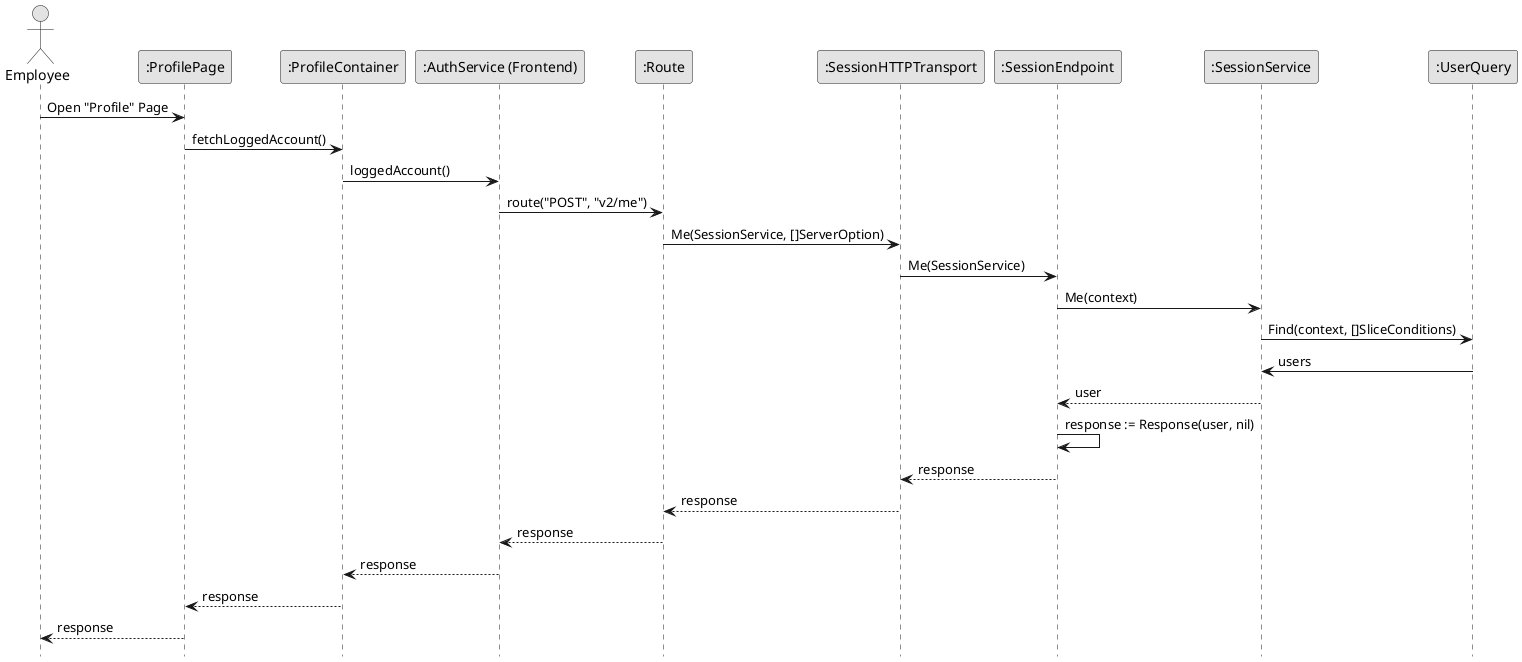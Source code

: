 @startuml GetProfile

skinparam Monochrome true
skinparam Shadowing false
hide footbox

actor Employee
participant ":ProfilePage" as ProfilePage
participant ":ProfileContainer" as ProfileContainer
participant ":AuthService (Frontend)" as FEAuthService
participant ":Route" as Route
participant ":SessionHTTPTransport" as SessionHTTPTransport
participant ":SessionEndpoint" as SessionEndpoint
participant ":SessionService" as SessionService
participant ":UserQuery" as UserQuery

Employee->ProfilePage: Open "Profile" Page
ProfilePage->ProfileContainer: fetchLoggedAccount()
ProfileContainer->FEAuthService: loggedAccount()
FEAuthService->Route: route("POST", "v2/me")
Route->SessionHTTPTransport: Me(SessionService, []ServerOption)
SessionHTTPTransport->SessionEndpoint: Me(SessionService)
SessionEndpoint->SessionService: Me(context)
SessionService->UserQuery: Find(context, []SliceConditions)
UserQuery->SessionService: users
SessionService-->SessionEndpoint: user
SessionEndpoint->SessionEndpoint: response := Response(user, nil)
SessionEndpoint-->SessionHTTPTransport: response
SessionHTTPTransport-->Route: response
Route-->FEAuthService: response
FEAuthService-->ProfileContainer: response
ProfileContainer-->ProfilePage: response
ProfilePage-->Employee: response

@enduml